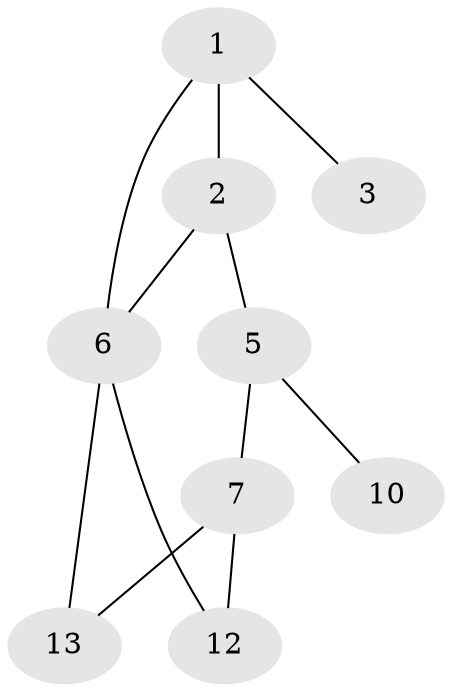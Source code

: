 // Generated by graph-tools (version 1.1) at 2025/46/02/15/25 05:46:28]
// undirected, 9 vertices, 11 edges
graph export_dot {
graph [start="1"]
  node [color=gray90,style=filled];
  1 [super="+4+11"];
  2;
  3 [super="+8+9+15"];
  5;
  6;
  7 [super="+8+14+19"];
  10 [super="+18+20"];
  12 [super="+17+20"];
  13 [super="+14"];
  1 -- 2;
  1 -- 3;
  1 -- 6;
  2 -- 5;
  2 -- 6;
  5 -- 7;
  5 -- 10;
  6 -- 13;
  6 -- 12;
  7 -- 12;
  7 -- 13;
}
